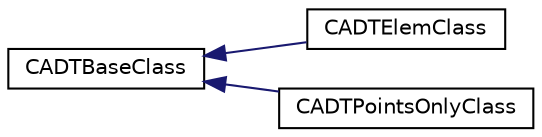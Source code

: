 digraph "Graphical Class Hierarchy"
{
 // LATEX_PDF_SIZE
  edge [fontname="Helvetica",fontsize="10",labelfontname="Helvetica",labelfontsize="10"];
  node [fontname="Helvetica",fontsize="10",shape=record];
  rankdir="LR";
  Node0 [label="CADTBaseClass",height=0.2,width=0.4,color="black", fillcolor="white", style="filled",URL="$classCADTBaseClass.html",tooltip="Base class for storing an ADT in an arbitrary number of dimensions."];
  Node0 -> Node1 [dir="back",color="midnightblue",fontsize="10",style="solid",fontname="Helvetica"];
  Node1 [label="CADTElemClass",height=0.2,width=0.4,color="black", fillcolor="white", style="filled",URL="$classCADTElemClass.html",tooltip="Class for storing an ADT of (linear) elements in an arbitrary number of dimensions."];
  Node0 -> Node2 [dir="back",color="midnightblue",fontsize="10",style="solid",fontname="Helvetica"];
  Node2 [label="CADTPointsOnlyClass",height=0.2,width=0.4,color="black", fillcolor="white", style="filled",URL="$classCADTPointsOnlyClass.html",tooltip="Class for storing an ADT of only points in an arbitrary number of dimensions."];
}
